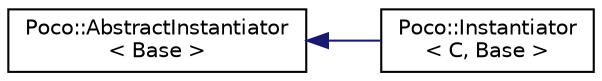 digraph "Graphical Class Hierarchy"
{
 // LATEX_PDF_SIZE
  edge [fontname="Helvetica",fontsize="10",labelfontname="Helvetica",labelfontsize="10"];
  node [fontname="Helvetica",fontsize="10",shape=record];
  rankdir="LR";
  Node0 [label="Poco::AbstractInstantiator\l\< Base \>",height=0.2,width=0.4,color="black", fillcolor="white", style="filled",URL="$classPoco_1_1AbstractInstantiator.html",tooltip=" "];
  Node0 -> Node1 [dir="back",color="midnightblue",fontsize="10",style="solid",fontname="Helvetica"];
  Node1 [label="Poco::Instantiator\l\< C, Base \>",height=0.2,width=0.4,color="black", fillcolor="white", style="filled",URL="$classPoco_1_1Instantiator.html",tooltip=" "];
}
